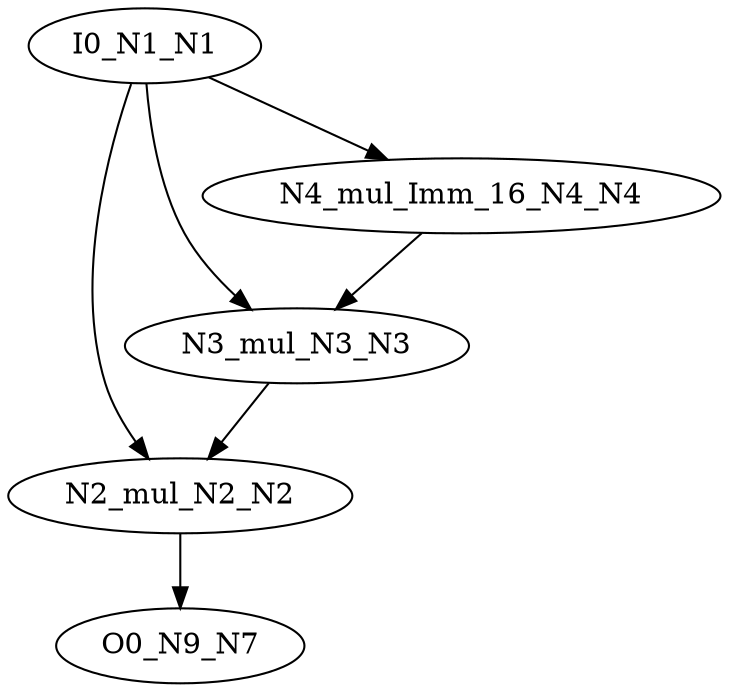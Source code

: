 digraph graphname {
N1 [color="black", ntype="invar", label="I0_N1_N1"];
N2 [color="black", ntype="operation", label="N2_mul_N2_N2"];
N3 [color="black", ntype="operation", label="N3_mul_N3_N3"];
N4 [color="black", ntype="operation", label="N4_mul_Imm_16_N4_N4"];
N7 [color="black", ntype="outvar", label="O0_N9_N7"];
N1 -> N2;
N1 -> N3;
N1 -> N4;
N2 -> N7;
N3 -> N2;
N4 -> N3;
}
